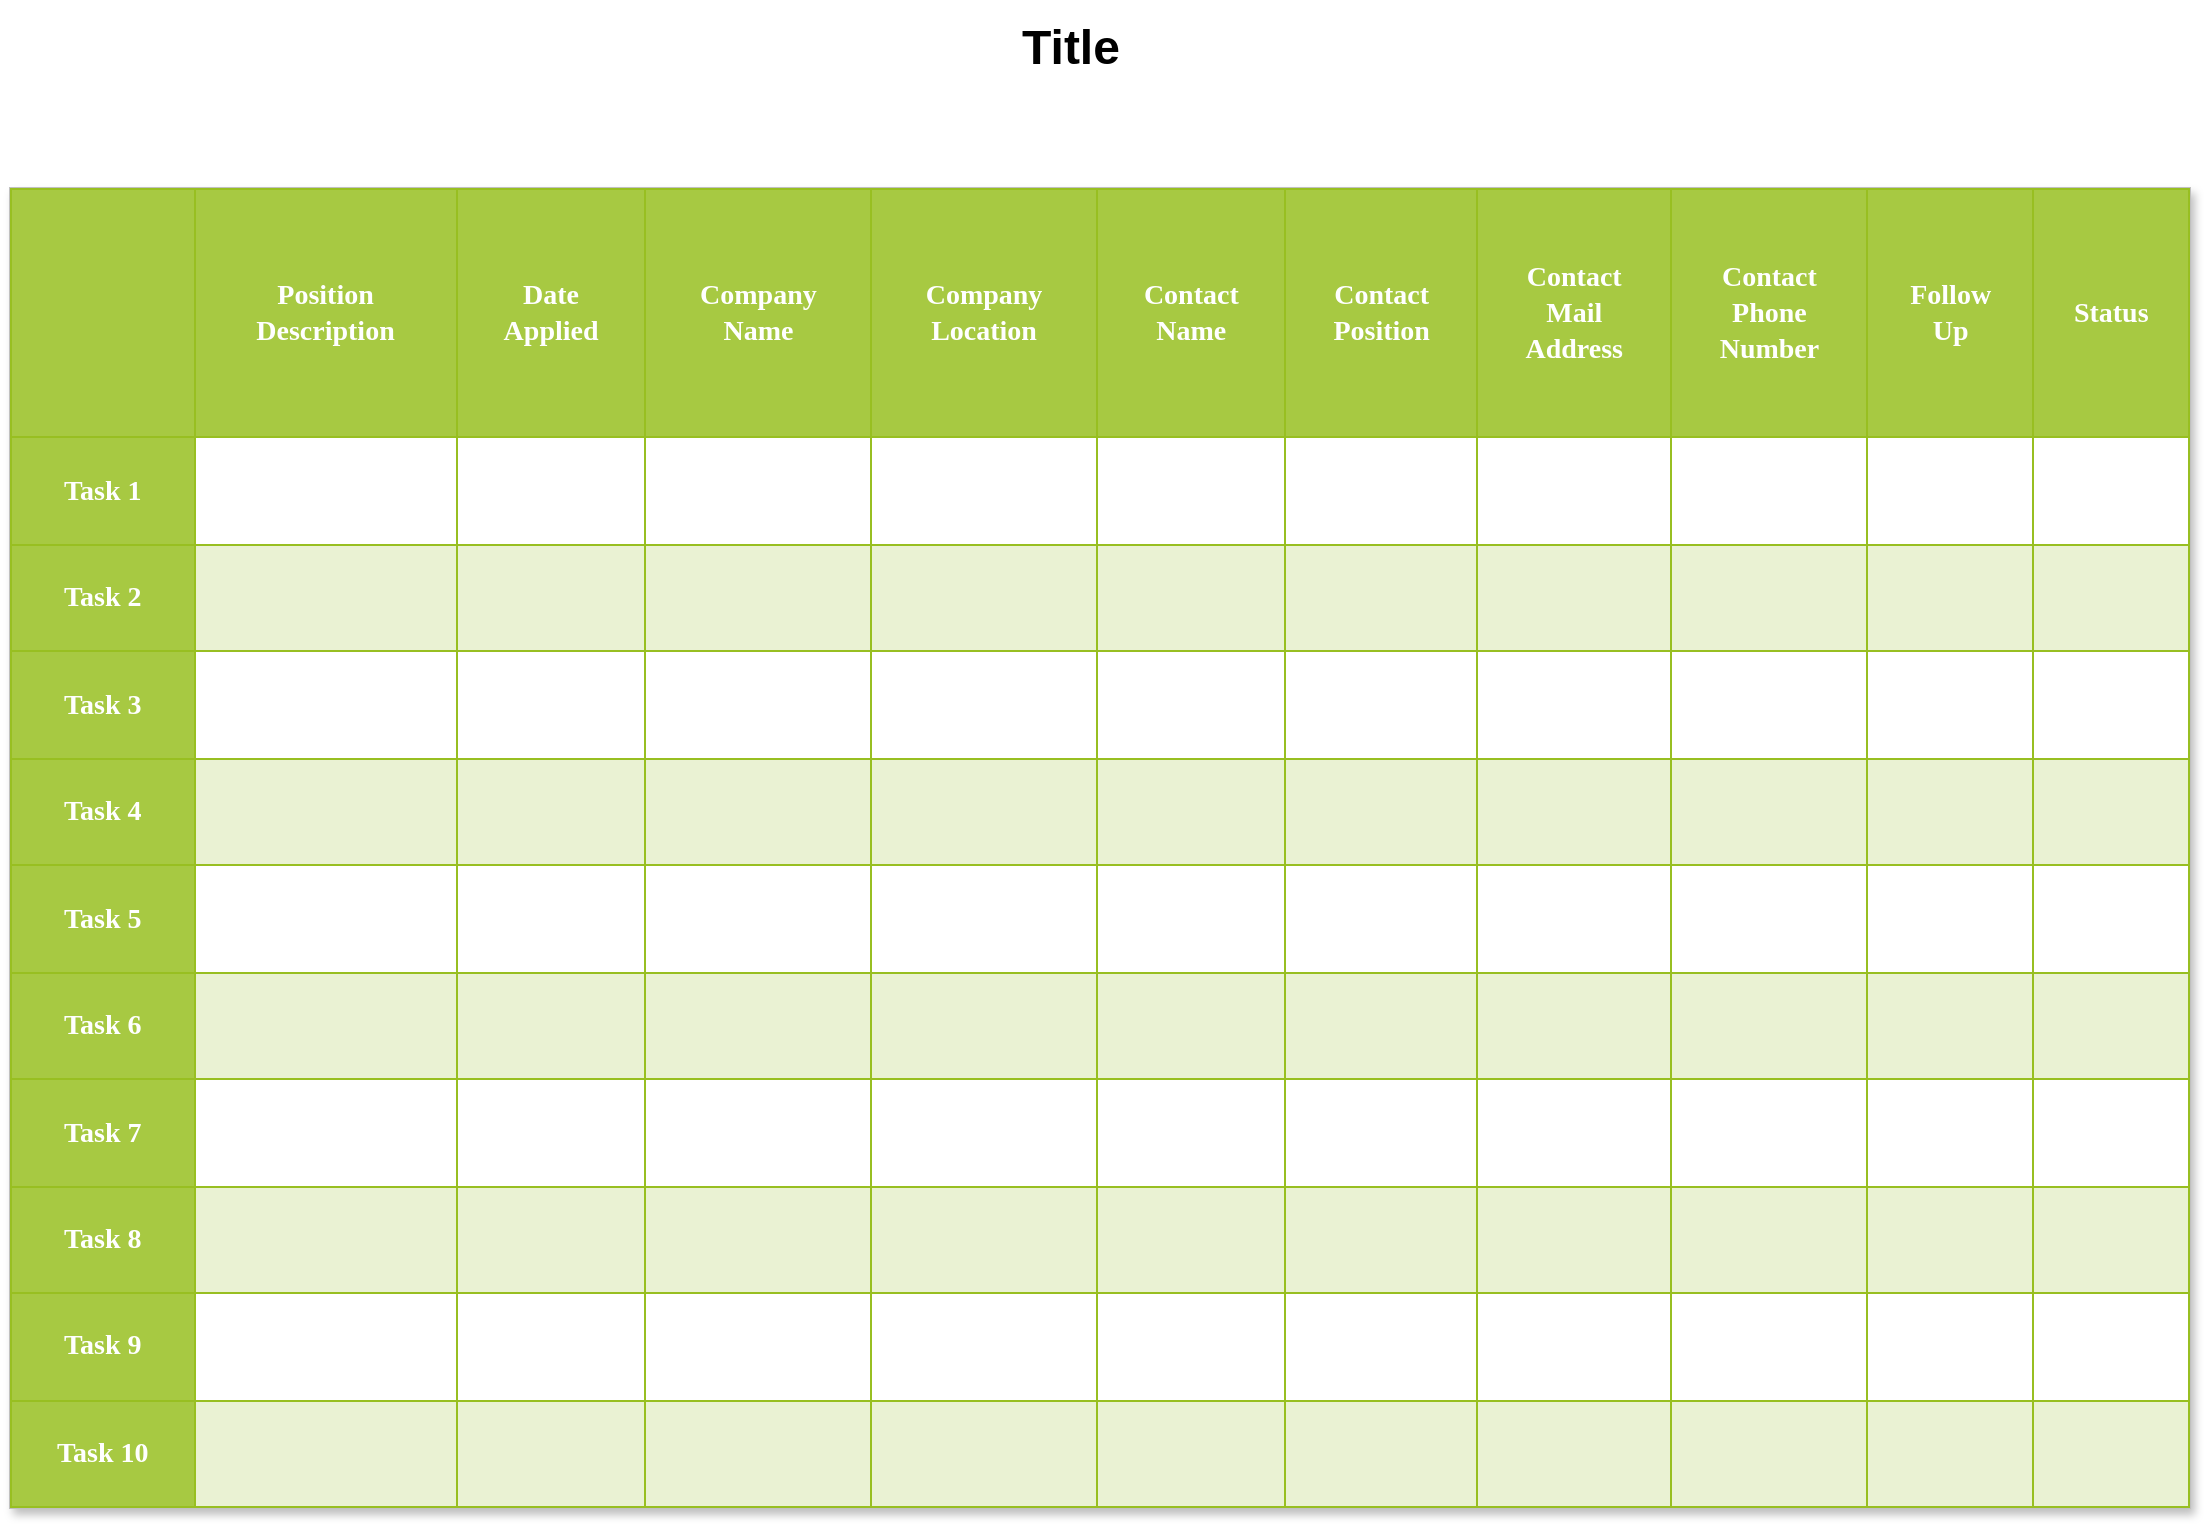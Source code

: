 <mxfile version="16.5.2" type="device"><diagram name="Page-1" id="bd83a815-5ea8-2e97-e5ec-87c9f400f2fa"><mxGraphModel dx="1826" dy="781" grid="1" gridSize="10" guides="1" tooltips="1" connect="1" arrows="1" fold="1" page="1" pageScale="1.5" pageWidth="1169" pageHeight="826" background="none" math="0" shadow="0"><root><mxCell id="0" style=";html=1;"/><mxCell id="1" style=";html=1;" parent="0"/><mxCell id="1516e18e63f93b96-1" value="&lt;table border=&quot;1&quot; width=&quot;100%&quot; cellpadding=&quot;4&quot; style=&quot;width: 100% ; height: 100% ; border-collapse: collapse&quot;&gt;&lt;tbody&gt;&lt;tr style=&quot;background-color: #a7c942 ; color: #ffffff ; border: 1px solid #98bf21&quot;&gt;&lt;th&gt;&lt;font face=&quot;Tahoma&quot;&gt;&lt;br&gt;&lt;/font&gt;&lt;/th&gt;&lt;th&gt;&lt;font face=&quot;Tahoma&quot;&gt;Position &lt;br&gt;Description&lt;/font&gt;&lt;/th&gt;&lt;td&gt;&lt;font face=&quot;Tahoma&quot;&gt;&lt;b&gt;Date&lt;br&gt;Applied&lt;/b&gt;&lt;/font&gt;&lt;/td&gt;&lt;th&gt;&lt;font face=&quot;Tahoma&quot;&gt;Company&lt;br&gt;Name&lt;/font&gt;&lt;/th&gt;&lt;th&gt;&lt;font face=&quot;Tahoma&quot;&gt;Company&lt;br&gt;Location&lt;/font&gt;&lt;/th&gt;&lt;th&gt;&lt;font face=&quot;Tahoma&quot;&gt;Contact&lt;br&gt;Name&lt;/font&gt;&lt;/th&gt;&lt;td&gt;&lt;font face=&quot;Tahoma&quot;&gt;&lt;b&gt;Contact&lt;br&gt;Position&lt;/b&gt;&lt;/font&gt;&lt;/td&gt;&lt;td&gt;&lt;font face=&quot;Tahoma&quot;&gt;&lt;b&gt;Contact&lt;br&gt;Mail&lt;br&gt;Address&lt;/b&gt;&lt;/font&gt;&lt;/td&gt;&lt;td&gt;&lt;font face=&quot;Tahoma&quot;&gt;&lt;b&gt;Contact&lt;br&gt;Phone&lt;br&gt;Number&lt;/b&gt;&lt;/font&gt;&lt;/td&gt;&lt;th&gt;&lt;font face=&quot;Tahoma&quot;&gt;Follow&lt;br&gt;Up&lt;/font&gt;&lt;/th&gt;&lt;td&gt;&lt;font face=&quot;Tahoma&quot;&gt;&lt;b&gt;Status&lt;/b&gt;&lt;/font&gt;&lt;/td&gt;&lt;/tr&gt;&lt;tr style=&quot;border: 1px solid #98bf21&quot;&gt;&lt;td style=&quot;background-color: #a7c942 ; color: #ffffff ; border: 1px solid #98bf21&quot;&gt;&lt;font face=&quot;Tahoma&quot;&gt;&lt;b&gt;Task 1&lt;/b&gt;&lt;/font&gt;&lt;/td&gt;&lt;td&gt;&lt;/td&gt;&lt;td&gt;&lt;font face=&quot;Tahoma&quot;&gt;&lt;b&gt;&lt;br&gt;&lt;/b&gt;&lt;/font&gt;&lt;/td&gt;&lt;td&gt;&lt;/td&gt;&lt;td&gt;&lt;font face=&quot;Tahoma&quot;&gt;&lt;b&gt;&lt;br&gt;&lt;/b&gt;&lt;/font&gt;&lt;/td&gt;&lt;td&gt;&lt;font face=&quot;Tahoma&quot;&gt;&lt;b&gt;&lt;br&gt;&lt;/b&gt;&lt;/font&gt;&lt;/td&gt;&lt;td&gt;&lt;font face=&quot;Tahoma&quot;&gt;&lt;b&gt;&lt;br&gt;&lt;/b&gt;&lt;/font&gt;&lt;/td&gt;&lt;td&gt;&lt;font face=&quot;Tahoma&quot;&gt;&lt;b&gt;&lt;br&gt;&lt;/b&gt;&lt;/font&gt;&lt;/td&gt;&lt;td&gt;&lt;font face=&quot;Tahoma&quot;&gt;&lt;b&gt;&lt;br&gt;&lt;/b&gt;&lt;/font&gt;&lt;/td&gt;&lt;td&gt;&lt;font face=&quot;Tahoma&quot;&gt;&lt;b&gt;&lt;br&gt;&lt;/b&gt;&lt;/font&gt;&lt;/td&gt;&lt;td&gt;&lt;font face=&quot;Tahoma&quot;&gt;&lt;b&gt;&lt;br&gt;&lt;/b&gt;&lt;/font&gt;&lt;/td&gt;&lt;/tr&gt;&lt;tr style=&quot;background-color: #eaf2d3 ; border: 1px solid #98bf21&quot;&gt;&lt;td style=&quot;background-color: #a7c942 ; color: #ffffff ; border: 1px solid #98bf21&quot;&gt;&lt;font face=&quot;Tahoma&quot;&gt;&lt;b&gt;Task 2&lt;/b&gt;&lt;/font&gt;&lt;/td&gt;&lt;td&gt;&lt;/td&gt;&lt;td&gt;&lt;font face=&quot;Tahoma&quot;&gt;&lt;b&gt;&lt;br&gt;&lt;/b&gt;&lt;/font&gt;&lt;/td&gt;&lt;td&gt;&lt;/td&gt;&lt;td&gt;&lt;font face=&quot;Tahoma&quot;&gt;&lt;b&gt;&lt;br&gt;&lt;/b&gt;&lt;/font&gt;&lt;/td&gt;&lt;td&gt;&lt;font face=&quot;Tahoma&quot;&gt;&lt;b&gt;&lt;br&gt;&lt;/b&gt;&lt;/font&gt;&lt;/td&gt;&lt;td&gt;&lt;font face=&quot;Tahoma&quot;&gt;&lt;b&gt;&lt;br&gt;&lt;/b&gt;&lt;/font&gt;&lt;/td&gt;&lt;td&gt;&lt;font face=&quot;Tahoma&quot;&gt;&lt;b&gt;&lt;br&gt;&lt;/b&gt;&lt;/font&gt;&lt;/td&gt;&lt;td&gt;&lt;font face=&quot;Tahoma&quot;&gt;&lt;b&gt;&lt;br&gt;&lt;/b&gt;&lt;/font&gt;&lt;/td&gt;&lt;td&gt;&lt;font face=&quot;Tahoma&quot;&gt;&lt;b&gt;&lt;br&gt;&lt;/b&gt;&lt;/font&gt;&lt;/td&gt;&lt;td&gt;&lt;font face=&quot;Tahoma&quot;&gt;&lt;b&gt;&lt;br&gt;&lt;/b&gt;&lt;/font&gt;&lt;/td&gt;&lt;/tr&gt;&lt;tr style=&quot;border: 1px solid #98bf21&quot;&gt;&lt;td style=&quot;background-color: #a7c942 ; color: #ffffff ; border: 1px solid #98bf21&quot;&gt;&lt;font face=&quot;Tahoma&quot;&gt;&lt;b&gt;Task 3&lt;/b&gt;&lt;/font&gt;&lt;/td&gt;&lt;td&gt;&lt;/td&gt;&lt;td&gt;&lt;font face=&quot;Tahoma&quot;&gt;&lt;b&gt;&lt;br&gt;&lt;/b&gt;&lt;/font&gt;&lt;/td&gt;&lt;td&gt;&lt;/td&gt;&lt;td&gt;&lt;font face=&quot;Tahoma&quot;&gt;&lt;b&gt;&lt;br&gt;&lt;/b&gt;&lt;/font&gt;&lt;/td&gt;&lt;td&gt;&lt;font face=&quot;Tahoma&quot;&gt;&lt;b&gt;&lt;br&gt;&lt;/b&gt;&lt;/font&gt;&lt;/td&gt;&lt;td&gt;&lt;font face=&quot;Tahoma&quot;&gt;&lt;b&gt;&lt;br&gt;&lt;/b&gt;&lt;/font&gt;&lt;/td&gt;&lt;td&gt;&lt;font face=&quot;Tahoma&quot;&gt;&lt;b&gt;&lt;br&gt;&lt;/b&gt;&lt;/font&gt;&lt;/td&gt;&lt;td&gt;&lt;font face=&quot;Tahoma&quot;&gt;&lt;b&gt;&lt;br&gt;&lt;/b&gt;&lt;/font&gt;&lt;/td&gt;&lt;td&gt;&lt;font face=&quot;Tahoma&quot;&gt;&lt;b&gt;&lt;br&gt;&lt;/b&gt;&lt;/font&gt;&lt;/td&gt;&lt;td&gt;&lt;font face=&quot;Tahoma&quot;&gt;&lt;b&gt;&lt;br&gt;&lt;/b&gt;&lt;/font&gt;&lt;/td&gt;&lt;/tr&gt;&lt;tr style=&quot;background-color: #eaf2d3 ; border: 1px solid #98bf21&quot;&gt;&lt;td style=&quot;background-color: #a7c942 ; color: #ffffff ; border: 1px solid #98bf21&quot;&gt;&lt;font face=&quot;Tahoma&quot;&gt;&lt;b&gt;Task 4&lt;/b&gt;&lt;/font&gt;&lt;/td&gt;&lt;td&gt;&lt;/td&gt;&lt;td&gt;&lt;font face=&quot;Tahoma&quot;&gt;&lt;b&gt;&lt;br&gt;&lt;/b&gt;&lt;/font&gt;&lt;/td&gt;&lt;td&gt;&lt;/td&gt;&lt;td&gt;&lt;font face=&quot;Tahoma&quot;&gt;&lt;b&gt;&lt;br&gt;&lt;/b&gt;&lt;/font&gt;&lt;/td&gt;&lt;td&gt;&lt;font face=&quot;Tahoma&quot;&gt;&lt;b&gt;&lt;br&gt;&lt;/b&gt;&lt;/font&gt;&lt;/td&gt;&lt;td&gt;&lt;font face=&quot;Tahoma&quot;&gt;&lt;b&gt;&lt;br&gt;&lt;/b&gt;&lt;/font&gt;&lt;/td&gt;&lt;td&gt;&lt;font face=&quot;Tahoma&quot;&gt;&lt;b&gt;&lt;br&gt;&lt;/b&gt;&lt;/font&gt;&lt;/td&gt;&lt;td&gt;&lt;font face=&quot;Tahoma&quot;&gt;&lt;b&gt;&lt;br&gt;&lt;/b&gt;&lt;/font&gt;&lt;/td&gt;&lt;td&gt;&lt;font face=&quot;Tahoma&quot;&gt;&lt;b&gt;&lt;br&gt;&lt;/b&gt;&lt;/font&gt;&lt;/td&gt;&lt;td&gt;&lt;font face=&quot;Tahoma&quot;&gt;&lt;b&gt;&lt;br&gt;&lt;/b&gt;&lt;/font&gt;&lt;/td&gt;&lt;/tr&gt;&lt;tr style=&quot;border: 1px solid #98bf21&quot;&gt;&lt;td style=&quot;background-color: #a7c942 ; color: #ffffff ; border: 1px solid #98bf21&quot;&gt;&lt;font face=&quot;Tahoma&quot;&gt;&lt;b&gt;Task 5&lt;br&gt;&lt;/b&gt;&lt;/font&gt;&lt;/td&gt;&lt;td&gt;&lt;font face=&quot;Tahoma&quot;&gt;&lt;b&gt;&lt;br&gt;&lt;/b&gt;&lt;/font&gt;&lt;/td&gt;&lt;td&gt;&lt;font face=&quot;Tahoma&quot;&gt;&lt;b&gt;&lt;br&gt;&lt;/b&gt;&lt;/font&gt;&lt;/td&gt;&lt;td&gt;&lt;font face=&quot;Tahoma&quot;&gt;&lt;b&gt;&lt;br&gt;&lt;/b&gt;&lt;/font&gt;&lt;/td&gt;&lt;td&gt;&lt;font face=&quot;Tahoma&quot;&gt;&lt;b&gt;&lt;br&gt;&lt;/b&gt;&lt;/font&gt;&lt;/td&gt;&lt;td&gt;&lt;font face=&quot;Tahoma&quot;&gt;&lt;b&gt;&lt;br&gt;&lt;/b&gt;&lt;/font&gt;&lt;/td&gt;&lt;td&gt;&lt;font face=&quot;Tahoma&quot;&gt;&lt;b&gt;&lt;br&gt;&lt;/b&gt;&lt;/font&gt;&lt;/td&gt;&lt;td&gt;&lt;font face=&quot;Tahoma&quot;&gt;&lt;b&gt;&lt;br&gt;&lt;/b&gt;&lt;/font&gt;&lt;/td&gt;&lt;td&gt;&lt;font face=&quot;Tahoma&quot;&gt;&lt;b&gt;&lt;br&gt;&lt;/b&gt;&lt;/font&gt;&lt;/td&gt;&lt;td&gt;&lt;font face=&quot;Tahoma&quot;&gt;&lt;b&gt;&lt;br&gt;&lt;/b&gt;&lt;/font&gt;&lt;/td&gt;&lt;td&gt;&lt;font face=&quot;Tahoma&quot;&gt;&lt;b&gt;&lt;br&gt;&lt;/b&gt;&lt;/font&gt;&lt;/td&gt;&lt;/tr&gt;&lt;tr style=&quot;background-color: #eaf2d3 ; border: 1px solid #98bf21&quot;&gt;&lt;td style=&quot;background-color: #a7c942 ; color: #ffffff ; border: 1px solid #98bf21&quot;&gt;&lt;font face=&quot;Tahoma&quot;&gt;&lt;b&gt;Task 6&lt;br&gt;&lt;/b&gt;&lt;/font&gt;&lt;/td&gt;&lt;td&gt;&lt;font face=&quot;Tahoma&quot;&gt;&lt;b&gt;&lt;br&gt;&lt;/b&gt;&lt;/font&gt;&lt;/td&gt;&lt;td&gt;&lt;font face=&quot;Tahoma&quot;&gt;&lt;b&gt;&lt;br&gt;&lt;/b&gt;&lt;/font&gt;&lt;/td&gt;&lt;td&gt;&lt;font face=&quot;Tahoma&quot;&gt;&lt;b&gt;&lt;br&gt;&lt;/b&gt;&lt;/font&gt;&lt;/td&gt;&lt;td&gt;&lt;font face=&quot;Tahoma&quot;&gt;&lt;b&gt;&lt;br&gt;&lt;/b&gt;&lt;/font&gt;&lt;/td&gt;&lt;td&gt;&lt;font face=&quot;Tahoma&quot;&gt;&lt;b&gt;&lt;br&gt;&lt;/b&gt;&lt;/font&gt;&lt;/td&gt;&lt;td&gt;&lt;font face=&quot;Tahoma&quot;&gt;&lt;b&gt;&lt;br&gt;&lt;/b&gt;&lt;/font&gt;&lt;/td&gt;&lt;td&gt;&lt;font face=&quot;Tahoma&quot;&gt;&lt;b&gt;&lt;br&gt;&lt;/b&gt;&lt;/font&gt;&lt;/td&gt;&lt;td&gt;&lt;font face=&quot;Tahoma&quot;&gt;&lt;b&gt;&lt;br&gt;&lt;/b&gt;&lt;/font&gt;&lt;/td&gt;&lt;td&gt;&lt;font face=&quot;Tahoma&quot;&gt;&lt;b&gt;&lt;br&gt;&lt;/b&gt;&lt;/font&gt;&lt;/td&gt;&lt;td&gt;&lt;font face=&quot;Tahoma&quot;&gt;&lt;b&gt;&lt;br&gt;&lt;/b&gt;&lt;/font&gt;&lt;/td&gt;&lt;/tr&gt;&lt;tr style=&quot;border: 1px solid #98bf21&quot;&gt;&lt;td style=&quot;background-color: #a7c942 ; color: #ffffff ; border: 1px solid #98bf21&quot;&gt;&lt;font face=&quot;Tahoma&quot;&gt;&lt;b&gt;Task 7&lt;br&gt;&lt;/b&gt;&lt;/font&gt;&lt;/td&gt;&lt;td&gt;&lt;font face=&quot;Tahoma&quot;&gt;&lt;b&gt;&lt;br&gt;&lt;/b&gt;&lt;/font&gt;&lt;/td&gt;&lt;td&gt;&lt;font face=&quot;Tahoma&quot;&gt;&lt;b&gt;&lt;br&gt;&lt;/b&gt;&lt;/font&gt;&lt;/td&gt;&lt;td&gt;&lt;font face=&quot;Tahoma&quot;&gt;&lt;b&gt;&lt;br&gt;&lt;/b&gt;&lt;/font&gt;&lt;/td&gt;&lt;td&gt;&lt;font face=&quot;Tahoma&quot;&gt;&lt;b&gt;&lt;br&gt;&lt;/b&gt;&lt;/font&gt;&lt;/td&gt;&lt;td&gt;&lt;font face=&quot;Tahoma&quot;&gt;&lt;b&gt;&lt;br&gt;&lt;/b&gt;&lt;/font&gt;&lt;/td&gt;&lt;td&gt;&lt;font face=&quot;Tahoma&quot;&gt;&lt;b&gt;&lt;br&gt;&lt;/b&gt;&lt;/font&gt;&lt;/td&gt;&lt;td&gt;&lt;font face=&quot;Tahoma&quot;&gt;&lt;b&gt;&lt;br&gt;&lt;/b&gt;&lt;/font&gt;&lt;/td&gt;&lt;td&gt;&lt;font face=&quot;Tahoma&quot;&gt;&lt;b&gt;&lt;br&gt;&lt;/b&gt;&lt;/font&gt;&lt;/td&gt;&lt;td&gt;&lt;font face=&quot;Tahoma&quot;&gt;&lt;b&gt;&lt;br&gt;&lt;/b&gt;&lt;/font&gt;&lt;/td&gt;&lt;td&gt;&lt;font face=&quot;Tahoma&quot;&gt;&lt;b&gt;&lt;br&gt;&lt;/b&gt;&lt;/font&gt;&lt;/td&gt;&lt;/tr&gt;&lt;tr style=&quot;background-color: #eaf2d3 ; border: 1px solid #98bf21&quot;&gt;&lt;td style=&quot;background-color: #a7c942 ; color: #ffffff ; border: 1px solid #98bf21&quot;&gt;&lt;font face=&quot;Tahoma&quot;&gt;&lt;b&gt;Task 8&lt;br&gt;&lt;/b&gt;&lt;/font&gt;&lt;/td&gt;&lt;td&gt;&lt;font face=&quot;Tahoma&quot;&gt;&lt;b&gt;&lt;br&gt;&lt;/b&gt;&lt;/font&gt;&lt;/td&gt;&lt;td&gt;&lt;font face=&quot;Tahoma&quot;&gt;&lt;b&gt;&lt;br&gt;&lt;/b&gt;&lt;/font&gt;&lt;/td&gt;&lt;td&gt;&lt;font face=&quot;Tahoma&quot;&gt;&lt;b&gt;&lt;br&gt;&lt;/b&gt;&lt;/font&gt;&lt;/td&gt;&lt;td&gt;&lt;font face=&quot;Tahoma&quot;&gt;&lt;b&gt;&lt;br&gt;&lt;/b&gt;&lt;/font&gt;&lt;/td&gt;&lt;td&gt;&lt;font face=&quot;Tahoma&quot;&gt;&lt;b&gt;&lt;br&gt;&lt;/b&gt;&lt;/font&gt;&lt;/td&gt;&lt;td&gt;&lt;font face=&quot;Tahoma&quot;&gt;&lt;b&gt;&lt;br&gt;&lt;/b&gt;&lt;/font&gt;&lt;/td&gt;&lt;td&gt;&lt;font face=&quot;Tahoma&quot;&gt;&lt;b&gt;&lt;br&gt;&lt;/b&gt;&lt;/font&gt;&lt;/td&gt;&lt;td&gt;&lt;font face=&quot;Tahoma&quot;&gt;&lt;b&gt;&lt;br&gt;&lt;/b&gt;&lt;/font&gt;&lt;/td&gt;&lt;td&gt;&lt;font face=&quot;Tahoma&quot;&gt;&lt;b&gt;&lt;br&gt;&lt;/b&gt;&lt;/font&gt;&lt;/td&gt;&lt;td&gt;&lt;font face=&quot;Tahoma&quot;&gt;&lt;b&gt;&lt;br&gt;&lt;/b&gt;&lt;/font&gt;&lt;/td&gt;&lt;/tr&gt;&lt;tr style=&quot;border: 1px solid #98bf21&quot;&gt;&lt;td style=&quot;background-color: #a7c942 ; color: #ffffff ; border: 1px solid #98bf21&quot;&gt;&lt;font face=&quot;Tahoma&quot;&gt;&lt;b&gt;Task 9&lt;br&gt;&lt;/b&gt;&lt;/font&gt;&lt;/td&gt;&lt;td&gt;&lt;font face=&quot;Tahoma&quot;&gt;&lt;b&gt;&lt;br&gt;&lt;/b&gt;&lt;/font&gt;&lt;/td&gt;&lt;td&gt;&lt;font face=&quot;Tahoma&quot;&gt;&lt;b&gt;&lt;br&gt;&lt;/b&gt;&lt;/font&gt;&lt;/td&gt;&lt;td&gt;&lt;font face=&quot;Tahoma&quot;&gt;&lt;b&gt;&lt;br&gt;&lt;/b&gt;&lt;/font&gt;&lt;/td&gt;&lt;td&gt;&lt;font face=&quot;Tahoma&quot;&gt;&lt;b&gt;&lt;br&gt;&lt;/b&gt;&lt;/font&gt;&lt;/td&gt;&lt;td&gt;&lt;font face=&quot;Tahoma&quot;&gt;&lt;b&gt;&lt;br&gt;&lt;/b&gt;&lt;/font&gt;&lt;/td&gt;&lt;td&gt;&lt;font face=&quot;Tahoma&quot;&gt;&lt;b&gt;&lt;br&gt;&lt;/b&gt;&lt;/font&gt;&lt;/td&gt;&lt;td&gt;&lt;font face=&quot;Tahoma&quot;&gt;&lt;b&gt;&lt;br&gt;&lt;/b&gt;&lt;/font&gt;&lt;/td&gt;&lt;td&gt;&lt;font face=&quot;Tahoma&quot;&gt;&lt;b&gt;&lt;br&gt;&lt;/b&gt;&lt;/font&gt;&lt;/td&gt;&lt;td&gt;&lt;font face=&quot;Tahoma&quot;&gt;&lt;b&gt;&lt;br&gt;&lt;/b&gt;&lt;/font&gt;&lt;/td&gt;&lt;td&gt;&lt;font face=&quot;Tahoma&quot;&gt;&lt;b&gt;&lt;br&gt;&lt;/b&gt;&lt;/font&gt;&lt;/td&gt;&lt;/tr&gt;&lt;tr style=&quot;background-color: #eaf2d3 ; border: 1px solid #98bf21&quot;&gt;&lt;td style=&quot;background-color: #a7c942 ; color: #ffffff ; border: 1px solid #98bf21&quot;&gt;&lt;font face=&quot;Tahoma&quot;&gt;&lt;b&gt;Task 10&lt;br&gt;&lt;/b&gt;&lt;/font&gt;&lt;/td&gt;&lt;td&gt;&lt;font face=&quot;Tahoma&quot;&gt;&lt;b&gt;&lt;br&gt;&lt;/b&gt;&lt;/font&gt;&lt;/td&gt;&lt;td&gt;&lt;font face=&quot;Tahoma&quot;&gt;&lt;b&gt;&lt;br&gt;&lt;/b&gt;&lt;/font&gt;&lt;/td&gt;&lt;td&gt;&lt;font face=&quot;Tahoma&quot;&gt;&lt;b&gt;&lt;br&gt;&lt;/b&gt;&lt;/font&gt;&lt;/td&gt;&lt;td&gt;&lt;font face=&quot;Tahoma&quot;&gt;&lt;b&gt;&lt;br&gt;&lt;/b&gt;&lt;/font&gt;&lt;/td&gt;&lt;td&gt;&lt;font face=&quot;Tahoma&quot;&gt;&lt;b&gt;&lt;br&gt;&lt;/b&gt;&lt;/font&gt;&lt;/td&gt;&lt;td&gt;&lt;font face=&quot;Tahoma&quot;&gt;&lt;b&gt;&lt;br&gt;&lt;/b&gt;&lt;/font&gt;&lt;/td&gt;&lt;td&gt;&lt;font face=&quot;Tahoma&quot;&gt;&lt;b&gt;&lt;br&gt;&lt;/b&gt;&lt;/font&gt;&lt;/td&gt;&lt;td&gt;&lt;font face=&quot;Tahoma&quot;&gt;&lt;b&gt;&lt;br&gt;&lt;/b&gt;&lt;/font&gt;&lt;/td&gt;&lt;td&gt;&lt;font face=&quot;Tahoma&quot;&gt;&lt;b&gt;&lt;br&gt;&lt;/b&gt;&lt;/font&gt;&lt;/td&gt;&lt;td&gt;&lt;font face=&quot;Tahoma&quot;&gt;&lt;b&gt;&lt;br&gt;&lt;/b&gt;&lt;/font&gt;&lt;/td&gt;&lt;/tr&gt;&lt;/tbody&gt;&lt;/table&gt;" style="text;html=1;strokeColor=#c0c0c0;fillColor=#ffffff;overflow=fill;rounded=0;shadow=1;fontSize=14;fontColor=#000000;align=center;" parent="1" vertex="1"><mxGeometry x="160" y="160" width="1090" height="660" as="geometry"/></mxCell><mxCell id="1516e18e63f93b96-3" value="Title" style="text;strokeColor=none;fillColor=none;html=1;fontSize=24;fontStyle=1;verticalAlign=middle;align=center;rounded=0;shadow=1;" parent="1" vertex="1"><mxGeometry x="300" y="70" width="780" height="40" as="geometry"/></mxCell></root></mxGraphModel></diagram></mxfile>